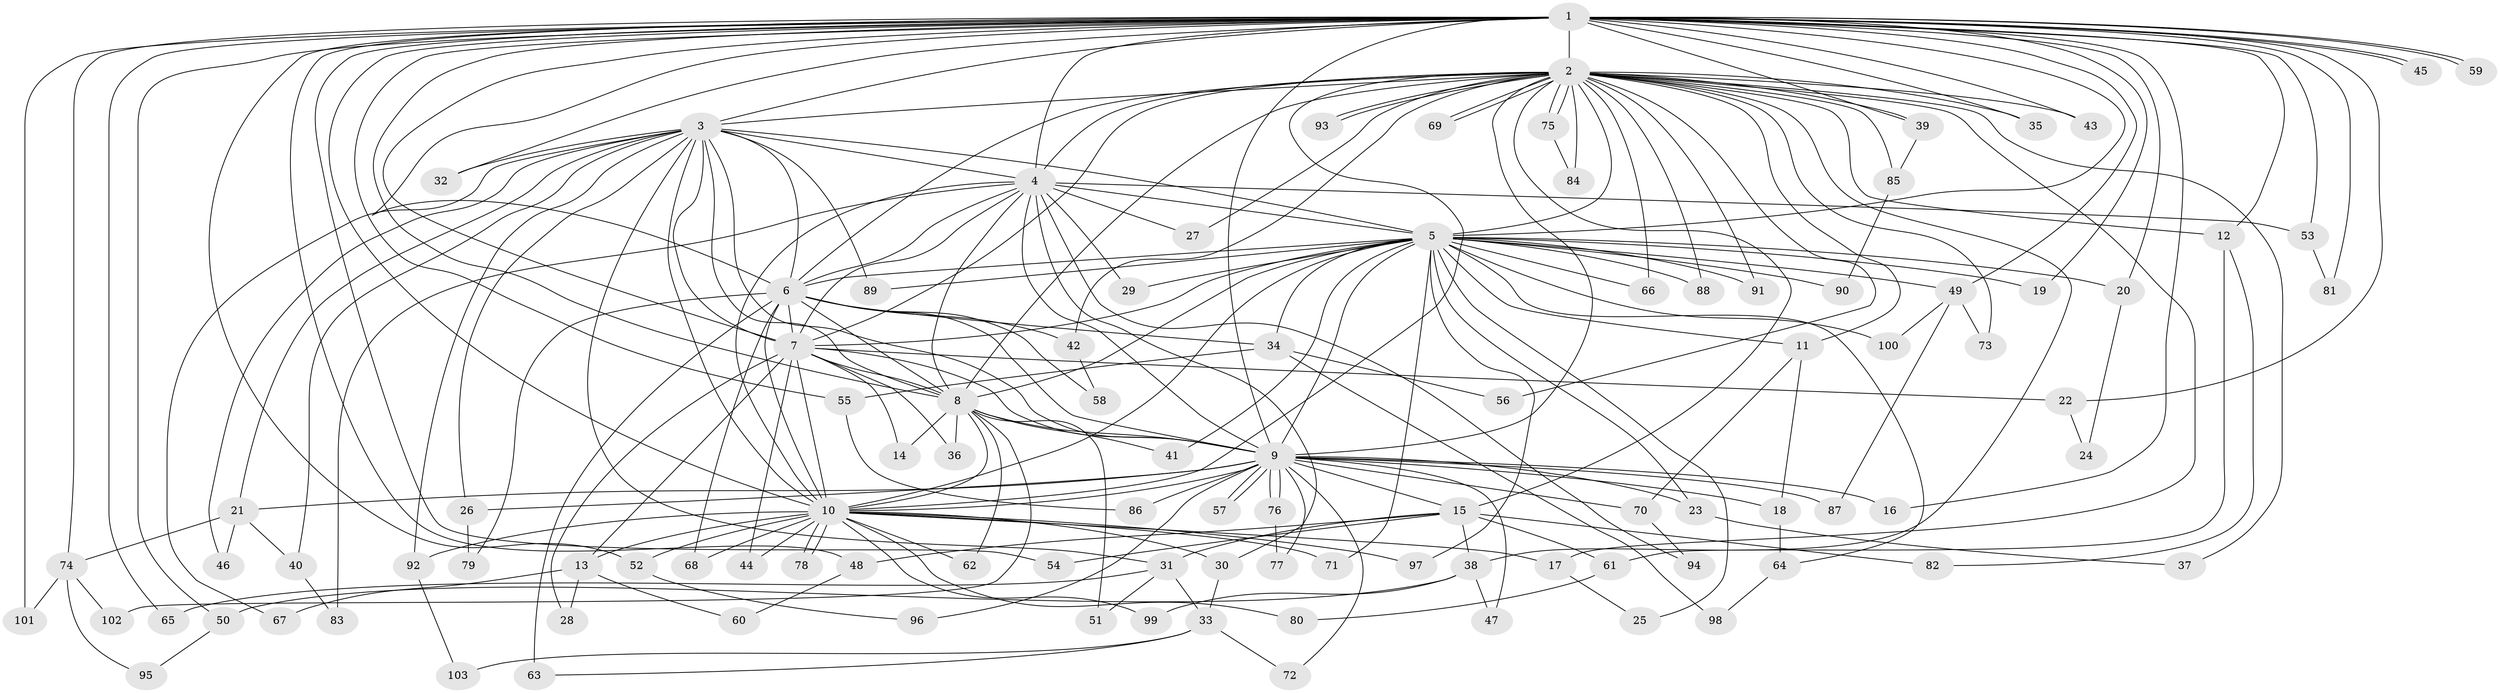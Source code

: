 // coarse degree distribution, {3: 0.25806451612903225, 15: 0.016129032258064516, 27: 0.016129032258064516, 5: 0.11290322580645161, 23: 0.016129032258064516, 2: 0.2903225806451613, 28: 0.016129032258064516, 12: 0.03225806451612903, 1: 0.12903225806451613, 8: 0.016129032258064516, 19: 0.016129032258064516, 4: 0.04838709677419355, 22: 0.016129032258064516, 13: 0.016129032258064516}
// Generated by graph-tools (version 1.1) at 2025/36/03/04/25 23:36:35]
// undirected, 103 vertices, 231 edges
graph export_dot {
  node [color=gray90,style=filled];
  1;
  2;
  3;
  4;
  5;
  6;
  7;
  8;
  9;
  10;
  11;
  12;
  13;
  14;
  15;
  16;
  17;
  18;
  19;
  20;
  21;
  22;
  23;
  24;
  25;
  26;
  27;
  28;
  29;
  30;
  31;
  32;
  33;
  34;
  35;
  36;
  37;
  38;
  39;
  40;
  41;
  42;
  43;
  44;
  45;
  46;
  47;
  48;
  49;
  50;
  51;
  52;
  53;
  54;
  55;
  56;
  57;
  58;
  59;
  60;
  61;
  62;
  63;
  64;
  65;
  66;
  67;
  68;
  69;
  70;
  71;
  72;
  73;
  74;
  75;
  76;
  77;
  78;
  79;
  80;
  81;
  82;
  83;
  84;
  85;
  86;
  87;
  88;
  89;
  90;
  91;
  92;
  93;
  94;
  95;
  96;
  97;
  98;
  99;
  100;
  101;
  102;
  103;
  1 -- 2;
  1 -- 3;
  1 -- 4;
  1 -- 5;
  1 -- 6;
  1 -- 7;
  1 -- 8;
  1 -- 9;
  1 -- 10;
  1 -- 12;
  1 -- 16;
  1 -- 19;
  1 -- 20;
  1 -- 22;
  1 -- 32;
  1 -- 35;
  1 -- 39;
  1 -- 43;
  1 -- 45;
  1 -- 45;
  1 -- 48;
  1 -- 49;
  1 -- 50;
  1 -- 52;
  1 -- 53;
  1 -- 54;
  1 -- 55;
  1 -- 59;
  1 -- 59;
  1 -- 65;
  1 -- 74;
  1 -- 81;
  1 -- 101;
  2 -- 3;
  2 -- 4;
  2 -- 5;
  2 -- 6;
  2 -- 7;
  2 -- 8;
  2 -- 9;
  2 -- 10;
  2 -- 11;
  2 -- 12;
  2 -- 15;
  2 -- 17;
  2 -- 27;
  2 -- 35;
  2 -- 37;
  2 -- 38;
  2 -- 39;
  2 -- 42;
  2 -- 43;
  2 -- 56;
  2 -- 66;
  2 -- 69;
  2 -- 69;
  2 -- 73;
  2 -- 75;
  2 -- 75;
  2 -- 84;
  2 -- 85;
  2 -- 88;
  2 -- 91;
  2 -- 93;
  2 -- 93;
  3 -- 4;
  3 -- 5;
  3 -- 6;
  3 -- 7;
  3 -- 8;
  3 -- 9;
  3 -- 10;
  3 -- 21;
  3 -- 26;
  3 -- 31;
  3 -- 32;
  3 -- 40;
  3 -- 46;
  3 -- 67;
  3 -- 89;
  3 -- 92;
  4 -- 5;
  4 -- 6;
  4 -- 7;
  4 -- 8;
  4 -- 9;
  4 -- 10;
  4 -- 27;
  4 -- 29;
  4 -- 30;
  4 -- 53;
  4 -- 83;
  4 -- 94;
  5 -- 6;
  5 -- 7;
  5 -- 8;
  5 -- 9;
  5 -- 10;
  5 -- 11;
  5 -- 19;
  5 -- 20;
  5 -- 23;
  5 -- 25;
  5 -- 29;
  5 -- 34;
  5 -- 41;
  5 -- 49;
  5 -- 64;
  5 -- 66;
  5 -- 71;
  5 -- 88;
  5 -- 89;
  5 -- 90;
  5 -- 91;
  5 -- 97;
  5 -- 100;
  6 -- 7;
  6 -- 8;
  6 -- 9;
  6 -- 10;
  6 -- 34;
  6 -- 42;
  6 -- 58;
  6 -- 63;
  6 -- 68;
  6 -- 79;
  7 -- 8;
  7 -- 9;
  7 -- 10;
  7 -- 13;
  7 -- 14;
  7 -- 22;
  7 -- 28;
  7 -- 36;
  7 -- 44;
  8 -- 9;
  8 -- 10;
  8 -- 14;
  8 -- 36;
  8 -- 41;
  8 -- 51;
  8 -- 62;
  8 -- 102;
  9 -- 10;
  9 -- 15;
  9 -- 16;
  9 -- 18;
  9 -- 21;
  9 -- 23;
  9 -- 26;
  9 -- 47;
  9 -- 57;
  9 -- 57;
  9 -- 70;
  9 -- 72;
  9 -- 76;
  9 -- 76;
  9 -- 77;
  9 -- 86;
  9 -- 87;
  9 -- 96;
  10 -- 13;
  10 -- 17;
  10 -- 30;
  10 -- 44;
  10 -- 52;
  10 -- 62;
  10 -- 68;
  10 -- 71;
  10 -- 78;
  10 -- 78;
  10 -- 80;
  10 -- 92;
  10 -- 97;
  10 -- 99;
  11 -- 18;
  11 -- 70;
  12 -- 61;
  12 -- 82;
  13 -- 28;
  13 -- 60;
  13 -- 67;
  15 -- 31;
  15 -- 38;
  15 -- 48;
  15 -- 54;
  15 -- 61;
  15 -- 82;
  17 -- 25;
  18 -- 64;
  20 -- 24;
  21 -- 40;
  21 -- 46;
  21 -- 74;
  22 -- 24;
  23 -- 37;
  26 -- 79;
  30 -- 33;
  31 -- 33;
  31 -- 51;
  31 -- 65;
  33 -- 63;
  33 -- 72;
  33 -- 103;
  34 -- 55;
  34 -- 56;
  34 -- 98;
  38 -- 47;
  38 -- 50;
  38 -- 99;
  39 -- 85;
  40 -- 83;
  42 -- 58;
  48 -- 60;
  49 -- 73;
  49 -- 87;
  49 -- 100;
  50 -- 95;
  52 -- 96;
  53 -- 81;
  55 -- 86;
  61 -- 80;
  64 -- 98;
  70 -- 94;
  74 -- 95;
  74 -- 101;
  74 -- 102;
  75 -- 84;
  76 -- 77;
  85 -- 90;
  92 -- 103;
}
